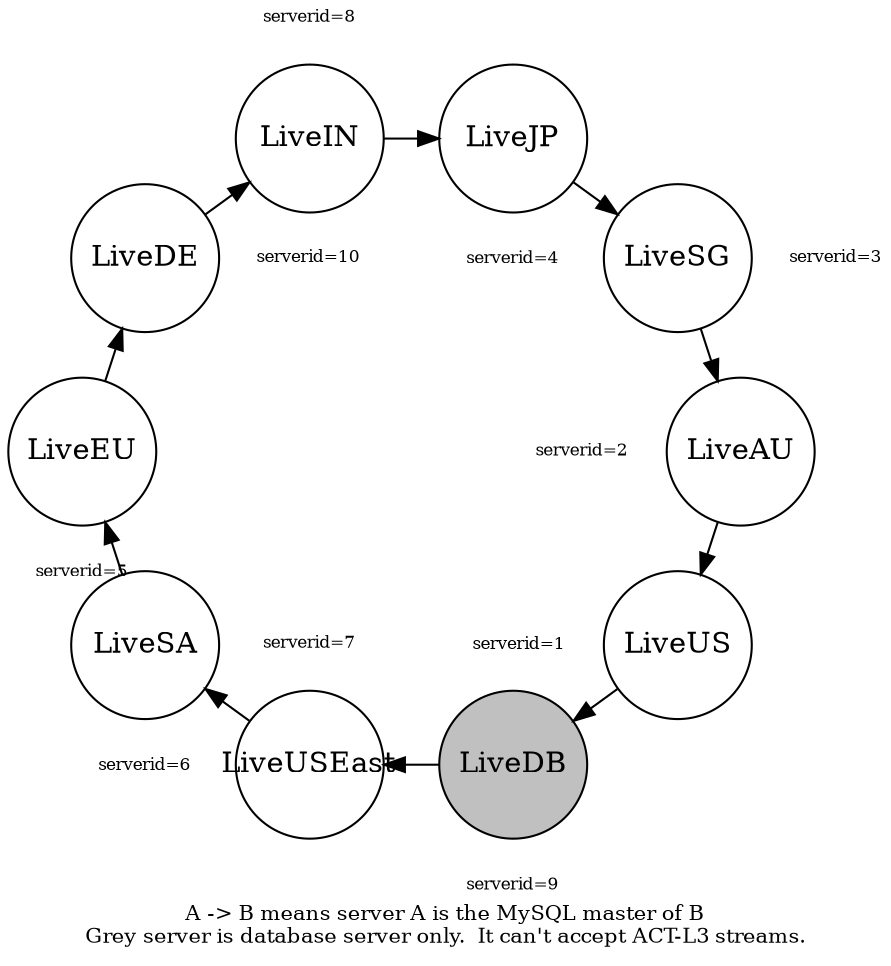 # Slave Server <= Master Server = Slave Server ID

digraph MySQLRep {

	# ratio=1.4142;
	size="11.69,16.53"
	layout=circo;

	node [shape=circle,fixedsize=true,width=0.99];

	LiveUS [ label=LiveUS ];
	LiveAU [ label=LiveAU ];
	LiveSG [ label=LiveSG ];
	LiveJP [ label=LiveJP ];
	LiveEU [ label=LiveEU ];
	LiveSA [ label=LiveSA ];
	LiveUSEast [ label=LiveUSEast ];
	LiveIN [ label=LiveIN ];
	LiveDB [ label=LiveDB ];
	LiveDE [ label=LiveDE ];

	# Here I wanted to show that when a local mysql connection can't be
	# made, then the connection is made to LiveDB, but adding these dotted
	# edges screws up the ring.
	# LiveUS->LiveDB [style=dotted];
	# LiveAU->LiveDB [style=dotted];
	# LiveSG->LiveDB [style=dotted];
	# LiveJP->LiveDB [style=dotted];
	# LiveIN->LiveDB [style=dotted];
	# LiveDE->LiveDB [style=dotted];
	# LiveEU->LiveDB [style=dotted];
	# LiveSA->LiveDB [style=dotted];
	# LiveUSEast->LiveDB [style=dotted];

	# This notation LiveUS:w (for example) uses graphviz compass points to
	# position the edge.
	# http://stackoverflow.com/questions/1477532/how-to-force-position-of-edges-in-graphviz
	LiveUS:w->LiveUS:w [ fontsize=8 penwidth=0 dir=none label="serverid=1"];
	LiveAU:sw->LiveAU:sw [ fontsize=8 penwidth=0 dir=none label="serverid=2"];
	LiveSG:e->LiveSG:e [ fontsize=8 penwidth=0 dir=none label="serverid=3"];
	LiveJP:s->LiveJP:s [ fontsize=8 penwidth=0 dir=none label="serverid=4"];
	LiveEU:s->LiveEU:s [ fontsize=8 penwidth=0 dir=none label="serverid=5"];
	LiveSA:s->LiveSA:s [ fontsize=8 penwidth=0 dir=none label="serverid=6"];
	LiveUSEast:n->LiveUSEast:n [ fontsize=8 penwidth=0 dir=none label="serverid=7"];
	LiveIN:n->LiveIN:n [ fontsize=8 penwidth=0 dir=none label="serverid=8"];
	LiveDB:s->LiveDB:s [ fontsize=8 penwidth=0 dir=none label="serverid=9"];
	LiveDE:e->LiveDE:e [ fontsize=8 penwidth=0 dir=none label="serverid=10"];

	LiveDB->LiveUSEast;
	LiveUSEast->LiveSA;
	LiveSA->LiveEU;
	LiveEU->LiveDE;
	LiveDE->LiveIN;
	LiveIN->LiveJP;
	LiveJP->LiveSG;
	LiveSG->LiveAU;
	LiveAU->LiveUS;
	LiveUS->LiveDB;

	overlap=false
	label="A -> B means server A is the MySQL master of B\nGrey server is database server only.  It can't accept ACT-L3 streams."
	fontsize=10;

	LiveDB [style=filled,fillcolor=grey];

}

# Emacs vars
# Local Variables: ***
# comment-column:0 ***
# tab-width: 2 ***
# comment-start:"# " ***
# End: ***
